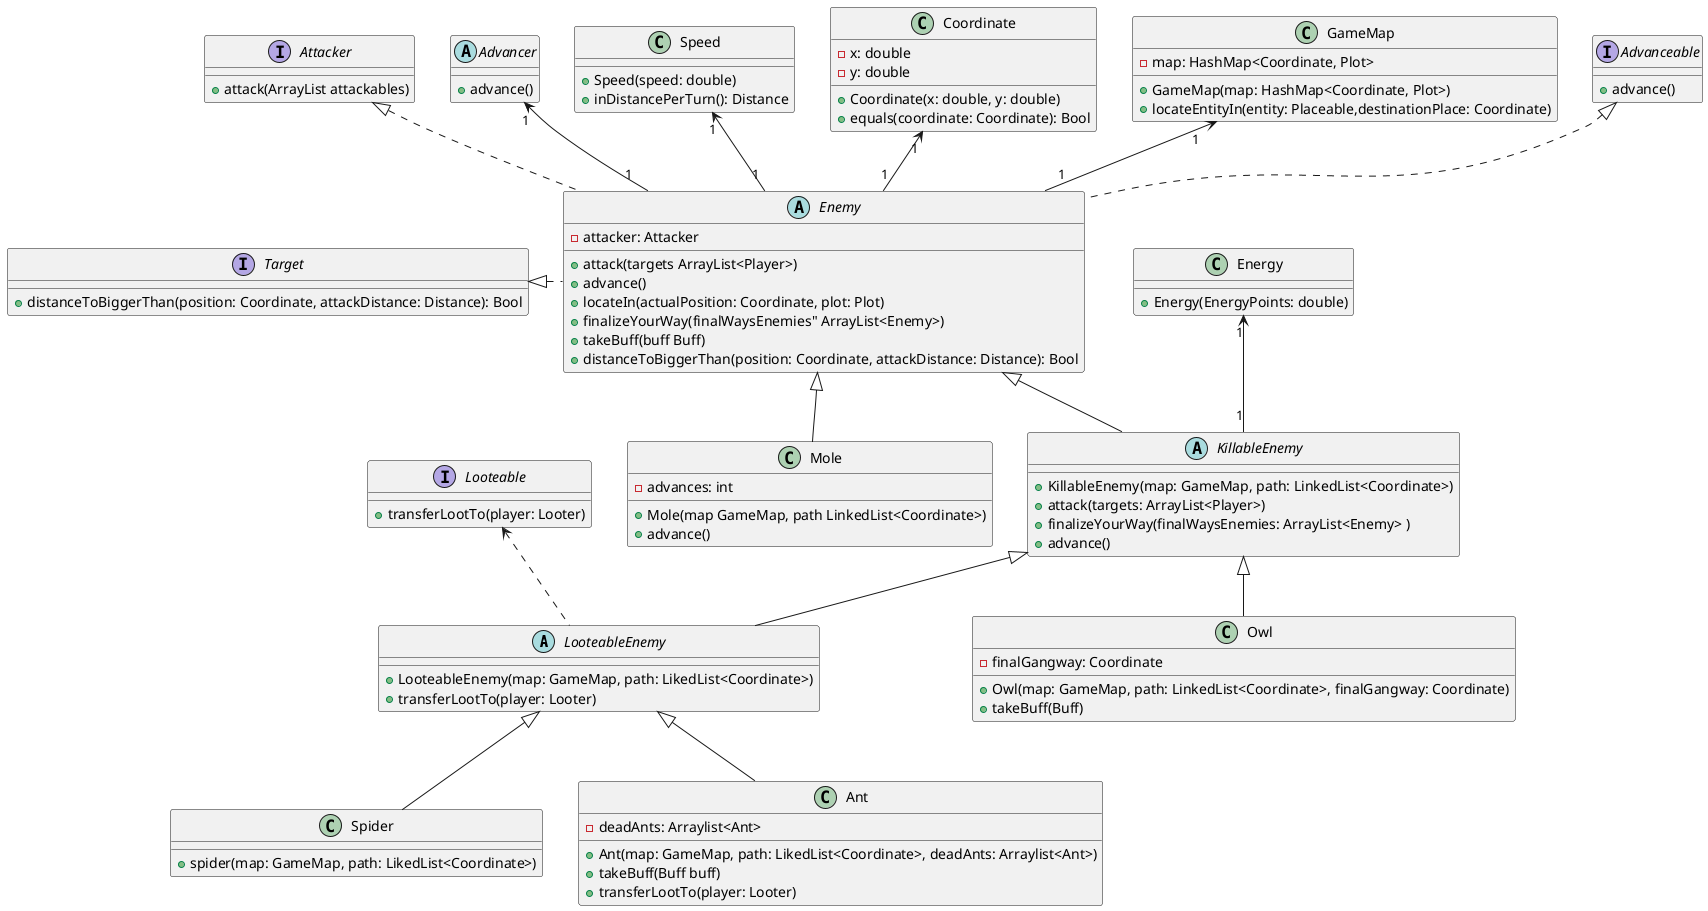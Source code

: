 @startuml
'https://plantuml.com/class-diagram

abstract LooteableEnemy{

    +LooteableEnemy(map: GameMap, path: LikedList<Coordinate>)
    +transferLootTo(player: Looter)
}
abstract KillableEnemy{

    +KillableEnemy(map: GameMap, path: LinkedList<Coordinate>)
    +attack(targets: ArrayList<Player>)
    +finalizeYourWay(finalWaysEnemies: ArrayList<Enemy> )
    +advance()
}

Enemy <|-- KillableEnemy
interface Looteable{

    +transferLootTo(player: Looter)
}



abstract Enemy{

    -attacker: Attacker

    +attack(targets ArrayList<Player>)
    +advance()
    +locateIn(actualPosition: Coordinate, plot: Plot)
    +finalizeYourWay(finalWaysEnemies" ArrayList<Enemy>)
    +takeBuff(buff Buff)
    +distanceToBiggerThan(position: Coordinate, attackDistance: Distance): Bool

}
class Mole{

    -advances: int

    +Mole(map GameMap, path LinkedList<Coordinate>)
    +advance()

}


class Owl{

    -finalGangway: Coordinate

    +Owl(map: GameMap, path: LinkedList<Coordinate>, finalGangway: Coordinate)
    +takeBuff(Buff)

}


class Spider{

    +spider(map: GameMap, path: LikedList<Coordinate>)

}


class Ant{

    -deadAnts: Arraylist<Ant>

    +Ant(map: GameMap, path: LikedList<Coordinate>, deadAnts: Arraylist<Ant>)
    +takeBuff(Buff buff)
    +transferLootTo(player: Looter)


}

KillableEnemy <|-- Owl
Enemy <|-- Mole

LooteableEnemy <|-- Spider
LooteableEnemy <|-- Ant


KillableEnemy <|-- LooteableEnemy
Looteable <.. LooteableEnemy

interface Attacker {

    +attack(ArrayList attackables)
}


abstract Advancer{

    +advance()
}

class Speed{

    +Speed(speed: double)
    +inDistancePerTurn(): Distance

}

class Energy{

    +Energy(EnergyPoints: double)
}

class Coordinate{
    -x: double
    -y: double

    +Coordinate(x: double, y: double)
    +equals(coordinate: Coordinate): Bool

}

class GameMap{

    -map: HashMap<Coordinate, Plot>

    +GameMap(map: HashMap<Coordinate, Plot>)
    +locateEntityIn(entity: Placeable,destinationPlace: Coordinate)


}


Attacker <|.. Enemy
Advancer "1"<-- "1"Enemy


Speed "1"<-- "1"Enemy
Energy"1" <-- "1"KillableEnemy
Coordinate "1"<--"1" Enemy
GameMap "1"<-- "1"Enemy

interface Advanceable{

    +advance()

}

interface Target{

   +distanceToBiggerThan(position: Coordinate, attackDistance: Distance): Bool
}


Target <|. Enemy
Advanceable <|.. Enemy




@enduml